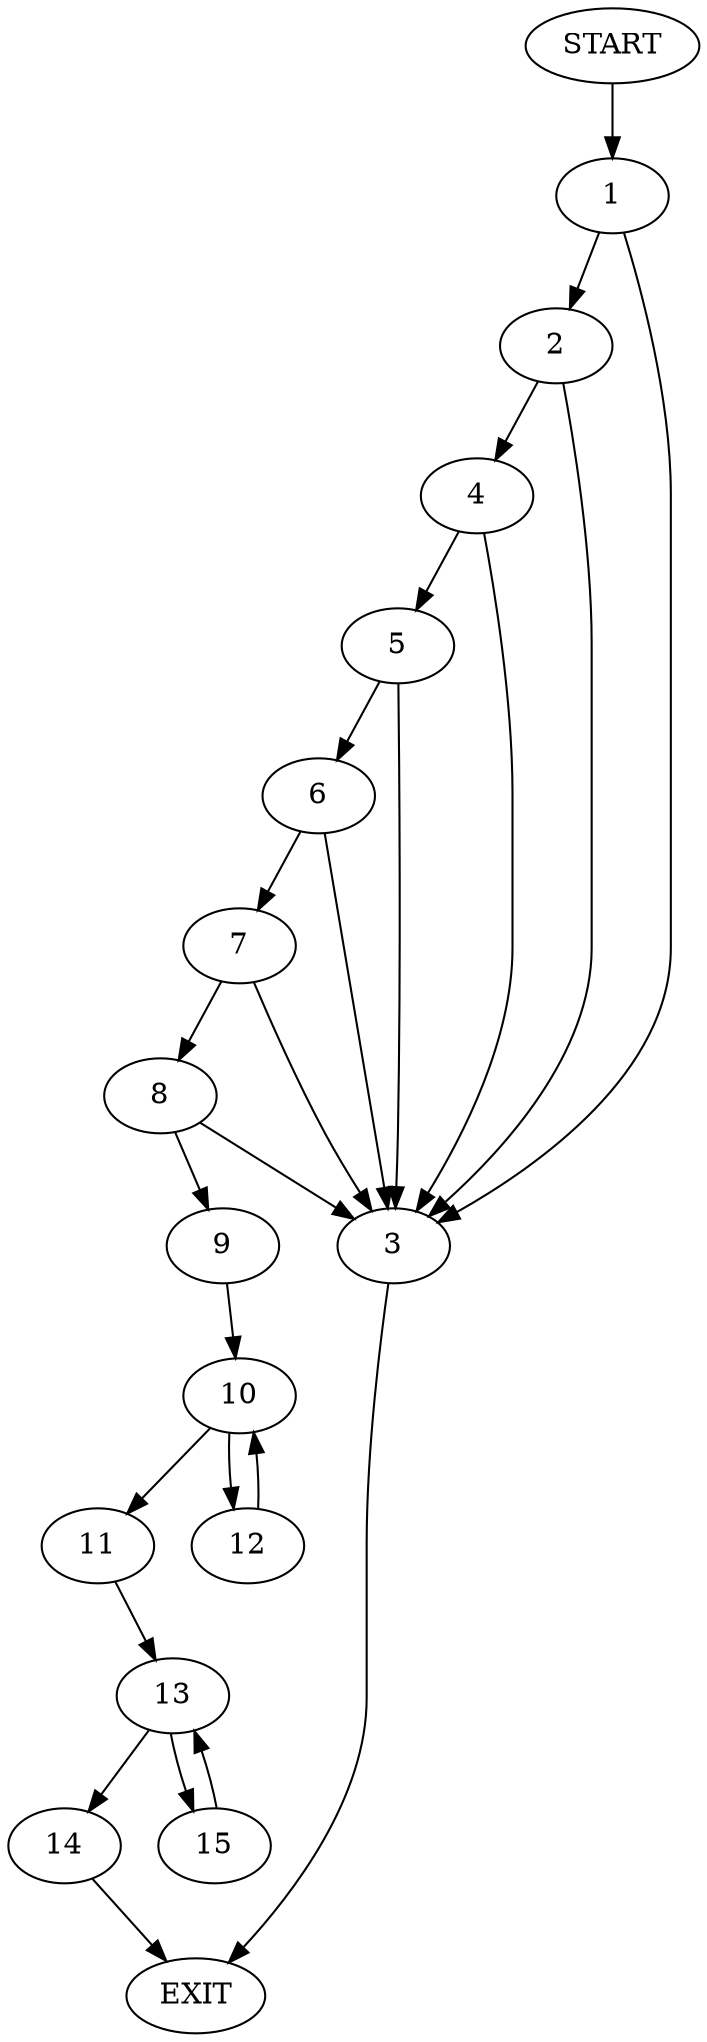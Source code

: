 digraph {
0 [label="START"]
16 [label="EXIT"]
0 -> 1
1 -> 2
1 -> 3
2 -> 3
2 -> 4
3 -> 16
4 -> 5
4 -> 3
5 -> 6
5 -> 3
6 -> 7
6 -> 3
7 -> 3
7 -> 8
8 -> 9
8 -> 3
9 -> 10
10 -> 11
10 -> 12
12 -> 10
11 -> 13
13 -> 14
13 -> 15
15 -> 13
14 -> 16
}
